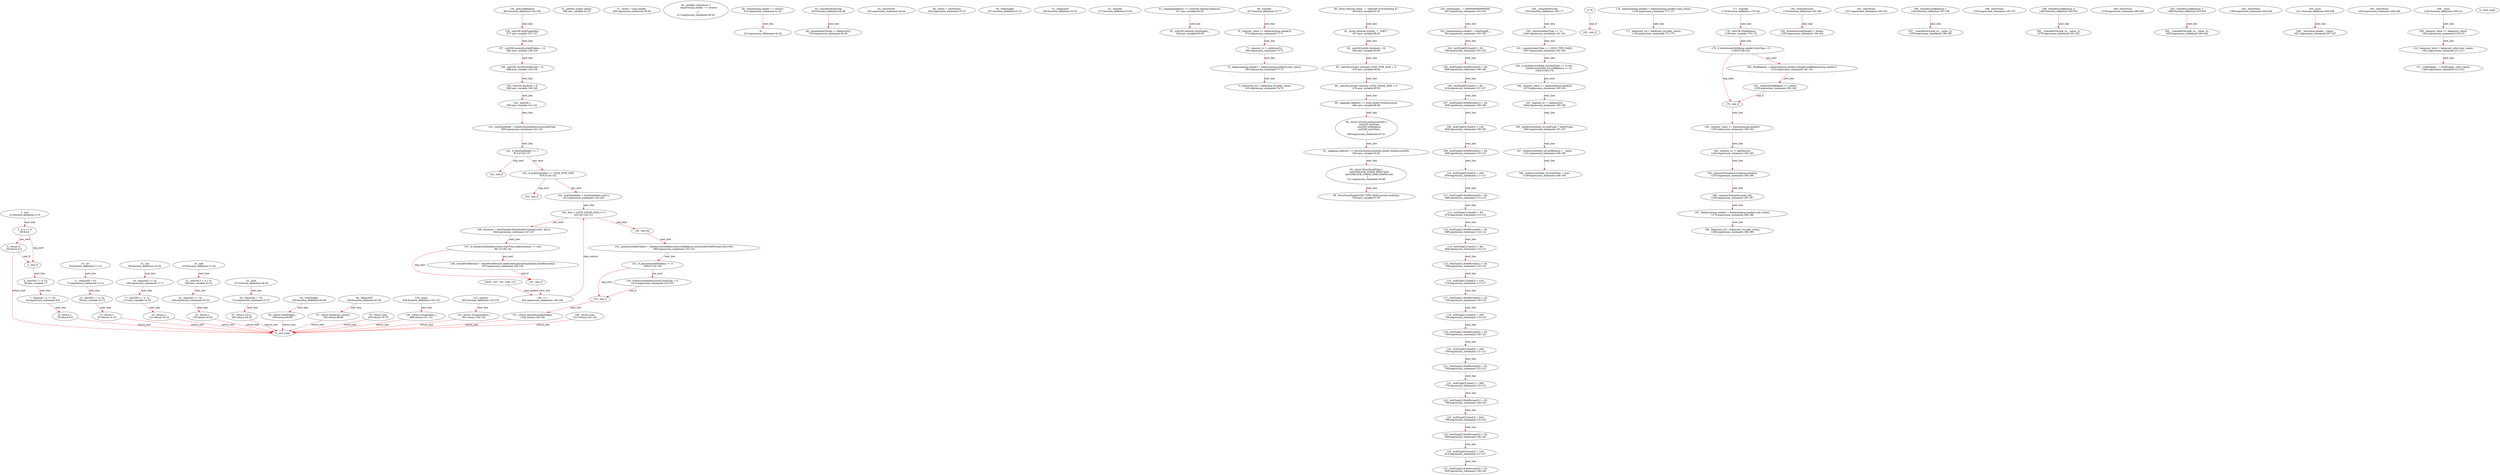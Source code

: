 digraph  {
12 [label="2_ mul\n12-function_definition-3-10", type_label=function_definition];
29 [label="3_ if_a == 0\n29-if-4-6", type_label=if];
1503 [label="3_ end_if", type_label=end_if];
34 [label="4_ return 0;\n34-return-5-5", type_label=return];
36 [label="6_ uint256 c = a * b;\n36-new_variable-7-7", type_label=new_variable];
44 [label="7_ require(c / a == b);\n44-expression_statement-8-8", type_label=expression_statement];
53 [label="8_ return c;\n53-return-9-9", type_label=return];
55 [label="10_ div\n55-function_definition-11-15", type_label=function_definition];
72 [label="11_ require(b > 0);\n72-expression_statement-12-12", type_label=expression_statement];
79 [label="12_ uint256 c = a / b;\n79-new_variable-13-13", type_label=new_variable];
87 [label="13_ return c;\n87-return-14-14", type_label=return];
89 [label="15_ sub\n89-function_definition-16-20", type_label=function_definition];
106 [label="16_ require(b <= a);\n106-expression_statement-17-17", type_label=expression_statement];
113 [label="17_ uint256 c = a - b;\n113-new_variable-18-18", type_label=new_variable];
121 [label="18_ return c;\n121-return-19-19", type_label=return];
123 [label="20_ add\n123-function_definition-21-25", type_label=function_definition];
140 [label="21_ uint256 c = a + b;\n140-new_variable-22-22", type_label=new_variable];
148 [label="22_ require(c >= a);\n148-expression_statement-23-23", type_label=expression_statement];
155 [label="23_ return c;\n155-return-24-24", type_label=return];
157 [label="25_ mod\n157-function_definition-26-29", type_label=function_definition];
174 [label="26_ require(b != 0);\n174-expression_statement-27-27", type_label=expression_statement];
181 [label="27_ return a % b;\n181-return-28-28", type_label=return];
188 [label="31_ address public owner;\n188-new_variable-32-32", type_label=new_variable];
205 [label="37_ owner = msg.sender;\n205-expression_statement-38-38", type_label=expression_statement];
211 [label="39_ modifier onlyOwner {\n        require(msg.sender == owner);\n        _;\n    }\n211-expression_statement-40-43", type_label=expression_statement];
214 [label="40_ require(msg.sender == owner);\n214-expression_statement-41-41", type_label=expression_statement];
223 [label="41_ _;\n223-expression_statement-42-42", type_label=expression_statement];
225 [label="43_ transferOwnership\n225-function_definition-44-48", type_label=function_definition];
232 [label="43_ onlyOwner\n232-expression_statement-44-44", type_label=expression_statement];
235 [label="44_ require(newOwner != address(0));\n235-expression_statement-45-45", type_label=expression_statement];
250 [label="46_ owner = newOwner;\n250-expression_statement-47-47", type_label=expression_statement];
257 [label="50_ totalSupply\n257-function_definition-51-51", type_label=function_definition];
265 [label="51_ balanceOf\n265-function_definition-52-52", type_label=function_definition];
277 [label="52_ transfer\n277-function_definition-53-53", type_label=function_definition];
317 [label="61_ mapping(address => uint256) internal balances;\n317-new_variable-62-62", type_label=new_variable];
324 [label="62_ uint256 internal totalSupply_;\n324-new_variable-63-63", type_label=new_variable];
329 [label="63_ totalSupply\n329-function_definition-64-66", type_label=function_definition];
338 [label="64_ return totalSupply_;\n338-return-65-65", type_label=return];
340 [label="66_ balanceOf\n340-function_definition-67-69", type_label=function_definition];
353 [label="67_ return balances[_owner];\n353-return-68-68", type_label=return];
357 [label="69_ transfer\n357-function_definition-70-77", type_label=function_definition];
373 [label="70_ require(_value <= balances[msg.sender]);\n373-expression_statement-71-71", type_label=expression_statement];
384 [label="71_ require(_to != address(0));\n384-expression_statement-72-72", type_label=expression_statement];
393 [label="72_ balances[msg.sender] = balances[msg.sender].sub(_value);\n393-expression_statement-73-73", type_label=expression_statement];
410 [label="73_ balances[_to] = balances[_to].add(_value);\n410-expression_statement-74-74", type_label=expression_statement];
433 [label="75_ return true;\n433-return-76-76", type_label=return];
450 [label="80_ bytes internal name_ = \"Internet of Everything X\";\n450-new_variable-81-81", type_label=new_variable];
457 [label="81_ bytes internal symbol_ = \"IOEX\";\n457-new_variable-82-82", type_label=new_variable];
464 [label="82_ uint256 public decimals = 8;\n464-new_variable-83-83", type_label=new_variable];
470 [label="83_ uint256 private constant LOCK_TYPE_MAX = 3;\n470-new_variable-84-84", type_label=new_variable];
476 [label="84_ uint256 private constant LOCK_STAGE_MAX = 4;\n476-new_variable-85-85", type_label=new_variable];
482 [label="85_ mapping (address => bool) public frozenAccount;\n482-new_variable-86-86", type_label=new_variable];
489 [label="86_ struct StructLockAccountInfo {\n        uint256 lockType;\n        uint256 initBalance;\n        uint256 startTime;\n    }\n489-expression_statement-87-91", type_label=expression_statement];
503 [label="91_ mapping (address => StructLockAccountInfo) public lockAccountInfo;\n503-new_variable-92-92", type_label=new_variable];
511 [label="92_ struct StructLockType {\n        uint256[LOCK_STAGE_MAX] time;\n        uint256[LOCK_STAGE_MAX] freePercent;\n    }\n511-expression_statement-93-96", type_label=expression_statement];
525 [label="96_ StructLockType[LOCK_TYPE_MAX] private lockType;\n525-new_variable-97-97", type_label=new_variable];
587 [label="102_ totalSupply_ = 20000000000000000;\n587-expression_statement-103-103", type_label=expression_statement];
591 [label="103_ balances[msg.sender] = totalSupply_;\n591-expression_statement-104-104", type_label=expression_statement];
599 [label="104_ lockType[0].time[0] = 30;\n599-expression_statement-105-105", type_label=expression_statement];
609 [label="105_ lockType[0].freePercent[0] = 40;\n609-expression_statement-106-106", type_label=expression_statement];
619 [label="106_ lockType[0].time[1] = 60;\n619-expression_statement-107-107", type_label=expression_statement];
629 [label="107_ lockType[0].freePercent[1] = 20;\n629-expression_statement-108-108", type_label=expression_statement];
639 [label="108_ lockType[0].time[2] = 120;\n639-expression_statement-109-109", type_label=expression_statement];
649 [label="109_ lockType[0].freePercent[2] = 20;\n649-expression_statement-110-110", type_label=expression_statement];
659 [label="110_ lockType[0].time[3] = 180;\n659-expression_statement-111-111", type_label=expression_statement];
669 [label="111_ lockType[0].freePercent[3] = 20;\n669-expression_statement-112-112", type_label=expression_statement];
679 [label="112_ lockType[1].time[0] = 30;\n679-expression_statement-113-113", type_label=expression_statement];
689 [label="113_ lockType[1].freePercent[0] = 25;\n689-expression_statement-114-114", type_label=expression_statement];
699 [label="114_ lockType[1].time[1] = 60;\n699-expression_statement-115-115", type_label=expression_statement];
709 [label="115_ lockType[1].freePercent[1] = 25;\n709-expression_statement-116-116", type_label=expression_statement];
719 [label="116_ lockType[1].time[2] = 120;\n719-expression_statement-117-117", type_label=expression_statement];
729 [label="117_ lockType[1].freePercent[2] = 25;\n729-expression_statement-118-118", type_label=expression_statement];
739 [label="118_ lockType[1].time[3] = 180;\n739-expression_statement-119-119", type_label=expression_statement];
749 [label="119_ lockType[1].freePercent[3] = 25;\n749-expression_statement-120-120", type_label=expression_statement];
759 [label="120_ lockType[2].time[0] = 180;\n759-expression_statement-121-121", type_label=expression_statement];
769 [label="121_ lockType[2].freePercent[0] = 25;\n769-expression_statement-122-122", type_label=expression_statement];
779 [label="122_ lockType[2].time[1] = 360;\n779-expression_statement-123-123", type_label=expression_statement];
789 [label="123_ lockType[2].freePercent[1] = 25;\n789-expression_statement-124-124", type_label=expression_statement];
799 [label="124_ lockType[2].time[2] = 540;\n799-expression_statement-125-125", type_label=expression_statement];
809 [label="125_ lockType[2].freePercent[2] = 25;\n809-expression_statement-126-126", type_label=expression_statement];
819 [label="126_ lockType[2].time[3] = 720;\n819-expression_statement-127-127", type_label=expression_statement];
829 [label="127_ lockType[2].freePercent[3] = 25;\n829-expression_statement-128-128", type_label=expression_statement];
839 [label="129_ name\n839-function_definition-130-132", type_label=function_definition];
848 [label="130_ return string(name_);\n848-return-131-131", type_label=return];
852 [label="132_ symbol\n852-function_definition-133-135", type_label=function_definition];
861 [label="133_ return string(symbol_);\n861-return-134-134", type_label=return];
865 [label="135_ getLockBalance\n865-function_definition-136-159", type_label=function_definition];
877 [label="136_ uint256 lockTypeIndex;\n877-new_variable-137-137", type_label=new_variable];
882 [label="137_ uint256 amountLockedTokens = 0;\n882-new_variable-138-138", type_label=new_variable];
888 [label="138_ uint256 resultFreePercent = 0;\n888-new_variable-139-139", type_label=new_variable];
894 [label="139_ uint256 duration = 0;\n894-new_variable-140-140", type_label=new_variable];
900 [label="140_ uint256 i;\n900-new_variable-141-141", type_label=new_variable];
905 [label="141_ lockTypeIndex = lockAccountInfo[account].lockType;\n905-expression_statement-142-142", type_label=expression_statement];
913 [label="142_ if_lockTypeIndex >= 1\n913-if-143-157", type_label=if];
2387 [label="142_ end_if", type_label=end_if];
918 [label="143_ if_lockTypeIndex <= LOCK_TYPE_MAX\n918-if-144-152", type_label=if];
2392 [label="143_ end_if", type_label=end_if];
923 [label="144_ lockTypeIndex = lockTypeIndex.sub(1);\n923-expression_statement-145-145", type_label=expression_statement];
932 [label="145_ for(i < LOCK_STAGE_MAX;;i++)\n932-for-146-151", type_label=for];
2406 [label="145_ end_for", type_label=end_for];
941 [label="145_ i++\n941-expression_statement-146-146", type_label=expression_statement];
944 [label="146_ duration = (lockType[lockTypeIndex].time[i]).mul(1 days);\n944-expression_statement-147-147", type_label=expression_statement];
961 [label="147_ if_lockAccountInfo[account].startTime.add(duration) >= now\n961-if-148-150", type_label=if];
2435 [label="147_ end_if", type_label=end_if];
975 [label="148_ resultFreePercent = resultFreePercent.add(lockType[lockTypeIndex].freePercent[i]);\n975-expression_statement-149-149", type_label=expression_statement];
990 [label="152_ amountLockedTokens = (lockAccountInfo[account].initBalance.mul(resultFreePercent)).div(100);\n990-expression_statement-153-153", type_label=expression_statement];
1009 [label="153_ if_amountLockedTokens == 0\n1009-if-154-156", type_label=if];
2483 [label="153_ end_if", type_label=end_if];
1014 [label="154_ lockAccountInfo[account].lockType = 0;\n1014-expression_statement-155-155", type_label=expression_statement];
1022 [label="157_ return amountLockedTokens;\n1022-return-158-158", type_label=return];
1024 [label="159_ _transferForLock\n1024-function_definition-160-177", type_label=function_definition];
1040 [label="160_ require(selectType >= 1);\n1040-expression_statement-161-161", type_label=expression_statement];
1047 [label="161_ require(selectType <= LOCK_TYPE_MAX);\n1047-expression_statement-162-162", type_label=expression_statement];
1054 [label="162_ if_(lockAccountInfo[_to].lockType == 0) && \n            (lockAccountInfo[_to].initBalance == 0)\n1054-if-163-176", type_label=if];
2528 [label="162_ end_if", type_label=end_if];
1073 [label="164_ require(_value <= balances[msg.sender]);\n1073-expression_statement-165-165", type_label=expression_statement];
1084 [label="165_ require(_to != address(0));\n1084-expression_statement-166-166", type_label=expression_statement];
1093 [label="166_ lockAccountInfo[_to].lockType = selectType;\n1093-expression_statement-167-167", type_label=expression_statement];
1101 [label="167_ lockAccountInfo[_to].initBalance = _value;\n1101-expression_statement-168-168", type_label=expression_statement];
1109 [label="168_ lockAccountInfo[_to].startTime = now;\n1109-expression_statement-169-169", type_label=expression_statement];
1135 [label="170_ balances[msg.sender] = balances[msg.sender].sub(_value);\n1135-expression_statement-171-171", type_label=expression_statement];
1152 [label="171_ balances[_to] = balances[_to].add(_value);\n1152-expression_statement-172-172", type_label=expression_statement];
1178 [label="177_ transfer\n1178-function_definition-178-192", type_label=function_definition];
1194 [label="178_ uint256 freeBalance;\n1194-new_variable-179-179", type_label=new_variable];
1199 [label="179_ if_lockAccountInfo[msg.sender].lockType > 0\n1199-if-180-183", type_label=if];
2673 [label="179_ end_if", type_label=end_if];
1210 [label="180_ freeBalance = balances[msg.sender].sub(getLockBalance(msg.sender));\n1210-expression_statement-181-181", type_label=expression_statement];
1228 [label="181_ require(freeBalance >=_value);\n1228-expression_statement-182-182", type_label=expression_statement];
1235 [label="183_ require(_value <= balances[msg.sender]);\n1235-expression_statement-184-184", type_label=expression_statement];
1246 [label="184_ require(_to != address(0));\n1246-expression_statement-185-185", type_label=expression_statement];
1255 [label="185_ require(!frozenAccount[msg.sender]);\n1255-expression_statement-186-186", type_label=expression_statement];
1265 [label="186_ require(!frozenAccount[_to]);\n1265-expression_statement-187-187", type_label=expression_statement];
1273 [label="187_ balances[msg.sender] = balances[msg.sender].sub(_value);\n1273-expression_statement-188-188", type_label=expression_statement];
1290 [label="188_ balances[_to] = balances[_to].add(_value);\n1290-expression_statement-189-189", type_label=expression_statement];
1313 [label="190_ return true;\n1313-return-191-191", type_label=return];
1316 [label="192_ freezeAccount\n1316-function_definition-193-196", type_label=function_definition];
1327 [label="192_ onlyOwner\n1327-expression_statement-193-193", type_label=expression_statement];
1330 [label="193_ frozenAccount[target] = freeze;\n1330-expression_statement-194-194", type_label=expression_statement];
1342 [label="196_ transferLockBalance_1\n1342-function_definition-197-199", type_label=function_definition];
1353 [label="196_ onlyOwner\n1353-expression_statement-197-197", type_label=expression_statement];
1356 [label="197_ _transferForLock(_to, _value, 1);\n1356-expression_statement-198-198", type_label=expression_statement];
1365 [label="199_ transferLockBalance_2\n1365-function_definition-200-202", type_label=function_definition];
1376 [label="199_ onlyOwner\n1376-expression_statement-200-200", type_label=expression_statement];
1379 [label="200_ _transferForLock(_to, _value, 2);\n1379-expression_statement-201-201", type_label=expression_statement];
1388 [label="202_ transferLockBalance_3\n1388-function_definition-203-205", type_label=function_definition];
1399 [label="202_ onlyOwner\n1399-expression_statement-203-203", type_label=expression_statement];
1402 [label="203_ _transferForLock(_to, _value, 3);\n1402-expression_statement-204-204", type_label=expression_statement];
1411 [label="205_ burn\n1411-function_definition-206-208", type_label=function_definition];
1418 [label="205_ onlyOwner\n1418-expression_statement-206-206", type_label=expression_statement];
1421 [label="206_ _burn(msg.sender, _value);\n1421-expression_statement-207-207", type_label=expression_statement];
1430 [label="208_ _burn\n1430-function_definition-209-214", type_label=function_definition];
1442 [label="209_ require(_value <= balances[_who]);\n1442-expression_statement-210-210", type_label=expression_statement];
1451 [label="210_ balances[_who] = balances[_who].sub(_value);\n1451-expression_statement-211-211", type_label=expression_statement];
1464 [label="211_ totalSupply_ = totalSupply_.sub(_value);\n1464-expression_statement-212-212", type_label=expression_statement];
1 [label="0_ start_node", type_label=start];
2 [label="0_ exit_node", type_label=exit];
"(2435, (147, 20), (149, 21))";
1176;
12 -> 29  [color=red, controlflow_type=next_line, edge_type=CFG_edge, key=0, label=next_line];
29 -> 34  [color=red, controlflow_type=pos_next, edge_type=CFG_edge, key=0, label=pos_next];
29 -> 1503  [color=red, controlflow_type=neg_next, edge_type=CFG_edge, key=0, label=neg_next];
1503 -> 36  [color=red, controlflow_type=next_line, edge_type=CFG_edge, key=0, label=next_line];
34 -> 1503  [color=red, controlflow_type=end_if, edge_type=CFG_edge, key=0, label=end_if];
34 -> 2  [color=red, controlflow_type=return_exit, edge_type=CFG_edge, key=0, label=return_exit];
36 -> 44  [color=red, controlflow_type=next_line, edge_type=CFG_edge, key=0, label=next_line];
44 -> 53  [color=red, controlflow_type=next_line, edge_type=CFG_edge, key=0, label=next_line];
53 -> 2  [color=red, controlflow_type=return_exit, edge_type=CFG_edge, key=0, label=return_exit];
55 -> 72  [color=red, controlflow_type=next_line, edge_type=CFG_edge, key=0, label=next_line];
72 -> 79  [color=red, controlflow_type=next_line, edge_type=CFG_edge, key=0, label=next_line];
79 -> 87  [color=red, controlflow_type=next_line, edge_type=CFG_edge, key=0, label=next_line];
87 -> 2  [color=red, controlflow_type=return_exit, edge_type=CFG_edge, key=0, label=return_exit];
89 -> 106  [color=red, controlflow_type=next_line, edge_type=CFG_edge, key=0, label=next_line];
106 -> 113  [color=red, controlflow_type=next_line, edge_type=CFG_edge, key=0, label=next_line];
113 -> 121  [color=red, controlflow_type=next_line, edge_type=CFG_edge, key=0, label=next_line];
121 -> 2  [color=red, controlflow_type=return_exit, edge_type=CFG_edge, key=0, label=return_exit];
123 -> 140  [color=red, controlflow_type=next_line, edge_type=CFG_edge, key=0, label=next_line];
140 -> 148  [color=red, controlflow_type=next_line, edge_type=CFG_edge, key=0, label=next_line];
148 -> 155  [color=red, controlflow_type=next_line, edge_type=CFG_edge, key=0, label=next_line];
155 -> 2  [color=red, controlflow_type=return_exit, edge_type=CFG_edge, key=0, label=return_exit];
157 -> 174  [color=red, controlflow_type=next_line, edge_type=CFG_edge, key=0, label=next_line];
174 -> 181  [color=red, controlflow_type=next_line, edge_type=CFG_edge, key=0, label=next_line];
181 -> 2  [color=red, controlflow_type=return_exit, edge_type=CFG_edge, key=0, label=return_exit];
214 -> 223  [color=red, controlflow_type=next_line, edge_type=CFG_edge, key=0, label=next_line];
225 -> 235  [color=red, controlflow_type=next_line, edge_type=CFG_edge, key=0, label=next_line];
317 -> 324  [color=red, controlflow_type=next_line, edge_type=CFG_edge, key=0, label=next_line];
329 -> 338  [color=red, controlflow_type=next_line, edge_type=CFG_edge, key=0, label=next_line];
338 -> 2  [color=red, controlflow_type=return_exit, edge_type=CFG_edge, key=0, label=return_exit];
340 -> 353  [color=red, controlflow_type=next_line, edge_type=CFG_edge, key=0, label=next_line];
353 -> 2  [color=red, controlflow_type=return_exit, edge_type=CFG_edge, key=0, label=return_exit];
357 -> 373  [color=red, controlflow_type=next_line, edge_type=CFG_edge, key=0, label=next_line];
373 -> 384  [color=red, controlflow_type=next_line, edge_type=CFG_edge, key=0, label=next_line];
384 -> 393  [color=red, controlflow_type=next_line, edge_type=CFG_edge, key=0, label=next_line];
393 -> 410  [color=red, controlflow_type=next_line, edge_type=CFG_edge, key=0, label=next_line];
433 -> 2  [color=red, controlflow_type=return_exit, edge_type=CFG_edge, key=0, label=return_exit];
450 -> 457  [color=red, controlflow_type=next_line, edge_type=CFG_edge, key=0, label=next_line];
457 -> 464  [color=red, controlflow_type=next_line, edge_type=CFG_edge, key=0, label=next_line];
464 -> 470  [color=red, controlflow_type=next_line, edge_type=CFG_edge, key=0, label=next_line];
470 -> 476  [color=red, controlflow_type=next_line, edge_type=CFG_edge, key=0, label=next_line];
476 -> 482  [color=red, controlflow_type=next_line, edge_type=CFG_edge, key=0, label=next_line];
482 -> 489  [color=red, controlflow_type=next_line, edge_type=CFG_edge, key=0, label=next_line];
489 -> 503  [color=red, controlflow_type=next_line, edge_type=CFG_edge, key=0, label=next_line];
503 -> 511  [color=red, controlflow_type=next_line, edge_type=CFG_edge, key=0, label=next_line];
511 -> 525  [color=red, controlflow_type=next_line, edge_type=CFG_edge, key=0, label=next_line];
587 -> 591  [color=red, controlflow_type=next_line, edge_type=CFG_edge, key=0, label=next_line];
591 -> 599  [color=red, controlflow_type=next_line, edge_type=CFG_edge, key=0, label=next_line];
599 -> 609  [color=red, controlflow_type=next_line, edge_type=CFG_edge, key=0, label=next_line];
609 -> 619  [color=red, controlflow_type=next_line, edge_type=CFG_edge, key=0, label=next_line];
619 -> 629  [color=red, controlflow_type=next_line, edge_type=CFG_edge, key=0, label=next_line];
629 -> 639  [color=red, controlflow_type=next_line, edge_type=CFG_edge, key=0, label=next_line];
639 -> 649  [color=red, controlflow_type=next_line, edge_type=CFG_edge, key=0, label=next_line];
649 -> 659  [color=red, controlflow_type=next_line, edge_type=CFG_edge, key=0, label=next_line];
659 -> 669  [color=red, controlflow_type=next_line, edge_type=CFG_edge, key=0, label=next_line];
669 -> 679  [color=red, controlflow_type=next_line, edge_type=CFG_edge, key=0, label=next_line];
679 -> 689  [color=red, controlflow_type=next_line, edge_type=CFG_edge, key=0, label=next_line];
689 -> 699  [color=red, controlflow_type=next_line, edge_type=CFG_edge, key=0, label=next_line];
699 -> 709  [color=red, controlflow_type=next_line, edge_type=CFG_edge, key=0, label=next_line];
709 -> 719  [color=red, controlflow_type=next_line, edge_type=CFG_edge, key=0, label=next_line];
719 -> 729  [color=red, controlflow_type=next_line, edge_type=CFG_edge, key=0, label=next_line];
729 -> 739  [color=red, controlflow_type=next_line, edge_type=CFG_edge, key=0, label=next_line];
739 -> 749  [color=red, controlflow_type=next_line, edge_type=CFG_edge, key=0, label=next_line];
749 -> 759  [color=red, controlflow_type=next_line, edge_type=CFG_edge, key=0, label=next_line];
759 -> 769  [color=red, controlflow_type=next_line, edge_type=CFG_edge, key=0, label=next_line];
769 -> 779  [color=red, controlflow_type=next_line, edge_type=CFG_edge, key=0, label=next_line];
779 -> 789  [color=red, controlflow_type=next_line, edge_type=CFG_edge, key=0, label=next_line];
789 -> 799  [color=red, controlflow_type=next_line, edge_type=CFG_edge, key=0, label=next_line];
799 -> 809  [color=red, controlflow_type=next_line, edge_type=CFG_edge, key=0, label=next_line];
809 -> 819  [color=red, controlflow_type=next_line, edge_type=CFG_edge, key=0, label=next_line];
819 -> 829  [color=red, controlflow_type=next_line, edge_type=CFG_edge, key=0, label=next_line];
839 -> 848  [color=red, controlflow_type=next_line, edge_type=CFG_edge, key=0, label=next_line];
848 -> 2  [color=red, controlflow_type=return_exit, edge_type=CFG_edge, key=0, label=return_exit];
852 -> 861  [color=red, controlflow_type=next_line, edge_type=CFG_edge, key=0, label=next_line];
861 -> 2  [color=red, controlflow_type=return_exit, edge_type=CFG_edge, key=0, label=return_exit];
865 -> 877  [color=red, controlflow_type=next_line, edge_type=CFG_edge, key=0, label=next_line];
877 -> 882  [color=red, controlflow_type=next_line, edge_type=CFG_edge, key=0, label=next_line];
882 -> 888  [color=red, controlflow_type=next_line, edge_type=CFG_edge, key=0, label=next_line];
888 -> 894  [color=red, controlflow_type=next_line, edge_type=CFG_edge, key=0, label=next_line];
894 -> 900  [color=red, controlflow_type=next_line, edge_type=CFG_edge, key=0, label=next_line];
900 -> 905  [color=red, controlflow_type=next_line, edge_type=CFG_edge, key=0, label=next_line];
905 -> 913  [color=red, controlflow_type=next_line, edge_type=CFG_edge, key=0, label=next_line];
913 -> 918  [color=red, controlflow_type=pos_next, edge_type=CFG_edge, key=0, label=pos_next];
913 -> 2387  [color=red, controlflow_type=neg_next, edge_type=CFG_edge, key=0, label=neg_next];
918 -> 923  [color=red, controlflow_type=pos_next, edge_type=CFG_edge, key=0, label=pos_next];
918 -> 2392  [color=red, controlflow_type=neg_next, edge_type=CFG_edge, key=0, label=neg_next];
923 -> 932  [color=red, controlflow_type=next_line, edge_type=CFG_edge, key=0, label=next_line];
932 -> 944  [color=red, controlflow_type=pos_next, edge_type=CFG_edge, key=0, label=pos_next];
932 -> 2406  [color=red, controlflow_type=neg_next, edge_type=CFG_edge, key=0, label=neg_next];
2406 -> 990  [color=red, controlflow_type=next_line, edge_type=CFG_edge, key=0, label=next_line];
941 -> 932  [color=red, controlflow_type=loop_control, edge_type=CFG_edge, key=0, label=loop_control];
944 -> 961  [color=red, controlflow_type=next_line, edge_type=CFG_edge, key=0, label=next_line];
961 -> 975  [color=red, controlflow_type=pos_next, edge_type=CFG_edge, key=0, label=pos_next];
961 -> 2435  [color=red, controlflow_type=neg_next, edge_type=CFG_edge, key=0, label=neg_next];
2435 -> 941  [color=red, controlflow_type=next_line, edge_type=CFG_edge, key=0, label=next_line];
975 -> 2435  [color=red, controlflow_type=end_if, edge_type=CFG_edge, key=0, label=end_if];
990 -> 1009  [color=red, controlflow_type=next_line, edge_type=CFG_edge, key=0, label=next_line];
1009 -> 1014  [color=red, controlflow_type=pos_next, edge_type=CFG_edge, key=0, label=pos_next];
1009 -> 2483  [color=red, controlflow_type=neg_next, edge_type=CFG_edge, key=0, label=neg_next];
2483 -> 1022  [color=red, controlflow_type=next_line, edge_type=CFG_edge, key=0, label=next_line];
1014 -> 2483  [color=red, controlflow_type=end_if, edge_type=CFG_edge, key=0, label=end_if];
1022 -> 2  [color=red, controlflow_type=return_exit, edge_type=CFG_edge, key=0, label=return_exit];
1024 -> 1040  [color=red, controlflow_type=next_line, edge_type=CFG_edge, key=0, label=next_line];
1040 -> 1047  [color=red, controlflow_type=next_line, edge_type=CFG_edge, key=0, label=next_line];
1047 -> 1054  [color=red, controlflow_type=next_line, edge_type=CFG_edge, key=0, label=next_line];
1054 -> 1073  [color=red, controlflow_type=pos_next, edge_type=CFG_edge, key=0, label=pos_next];
1073 -> 1084  [color=red, controlflow_type=next_line, edge_type=CFG_edge, key=0, label=next_line];
1084 -> 1093  [color=red, controlflow_type=next_line, edge_type=CFG_edge, key=0, label=next_line];
1093 -> 1101  [color=red, controlflow_type=next_line, edge_type=CFG_edge, key=0, label=next_line];
1101 -> 1109  [color=red, controlflow_type=next_line, edge_type=CFG_edge, key=0, label=next_line];
1135 -> 1152  [color=red, controlflow_type=next_line, edge_type=CFG_edge, key=0, label=next_line];
1178 -> 1194  [color=red, controlflow_type=next_line, edge_type=CFG_edge, key=0, label=next_line];
1194 -> 1199  [color=red, controlflow_type=next_line, edge_type=CFG_edge, key=0, label=next_line];
1199 -> 1210  [color=red, controlflow_type=pos_next, edge_type=CFG_edge, key=0, label=pos_next];
1199 -> 2673  [color=red, controlflow_type=neg_next, edge_type=CFG_edge, key=0, label=neg_next];
2673 -> 1235  [color=red, controlflow_type=next_line, edge_type=CFG_edge, key=0, label=next_line];
1210 -> 1228  [color=red, controlflow_type=next_line, edge_type=CFG_edge, key=0, label=next_line];
1228 -> 2673  [color=red, controlflow_type=end_if, edge_type=CFG_edge, key=0, label=end_if];
1235 -> 1246  [color=red, controlflow_type=next_line, edge_type=CFG_edge, key=0, label=next_line];
1246 -> 1255  [color=red, controlflow_type=next_line, edge_type=CFG_edge, key=0, label=next_line];
1255 -> 1265  [color=red, controlflow_type=next_line, edge_type=CFG_edge, key=0, label=next_line];
1265 -> 1273  [color=red, controlflow_type=next_line, edge_type=CFG_edge, key=0, label=next_line];
1273 -> 1290  [color=red, controlflow_type=next_line, edge_type=CFG_edge, key=0, label=next_line];
1313 -> 2  [color=red, controlflow_type=return_exit, edge_type=CFG_edge, key=0, label=return_exit];
1316 -> 1330  [color=red, controlflow_type=next_line, edge_type=CFG_edge, key=0, label=next_line];
1342 -> 1356  [color=red, controlflow_type=next_line, edge_type=CFG_edge, key=0, label=next_line];
1365 -> 1379  [color=red, controlflow_type=next_line, edge_type=CFG_edge, key=0, label=next_line];
1388 -> 1402  [color=red, controlflow_type=next_line, edge_type=CFG_edge, key=0, label=next_line];
1411 -> 1421  [color=red, controlflow_type=next_line, edge_type=CFG_edge, key=0, label=next_line];
1430 -> 1442  [color=red, controlflow_type=next_line, edge_type=CFG_edge, key=0, label=next_line];
1442 -> 1451  [color=red, controlflow_type=next_line, edge_type=CFG_edge, key=0, label=next_line];
1451 -> 1464  [color=red, controlflow_type=next_line, edge_type=CFG_edge, key=0, label=next_line];
"(2435, (147, 20), (149, 21))" -> 941  [color=red, controlflow_type=loop_update, edge_type=CFG_edge, key=0, label=loop_update];
1176 -> 2528  [color=red, controlflow_type=end_if, edge_type=CFG_edge, key=0, label=end_if];
}
